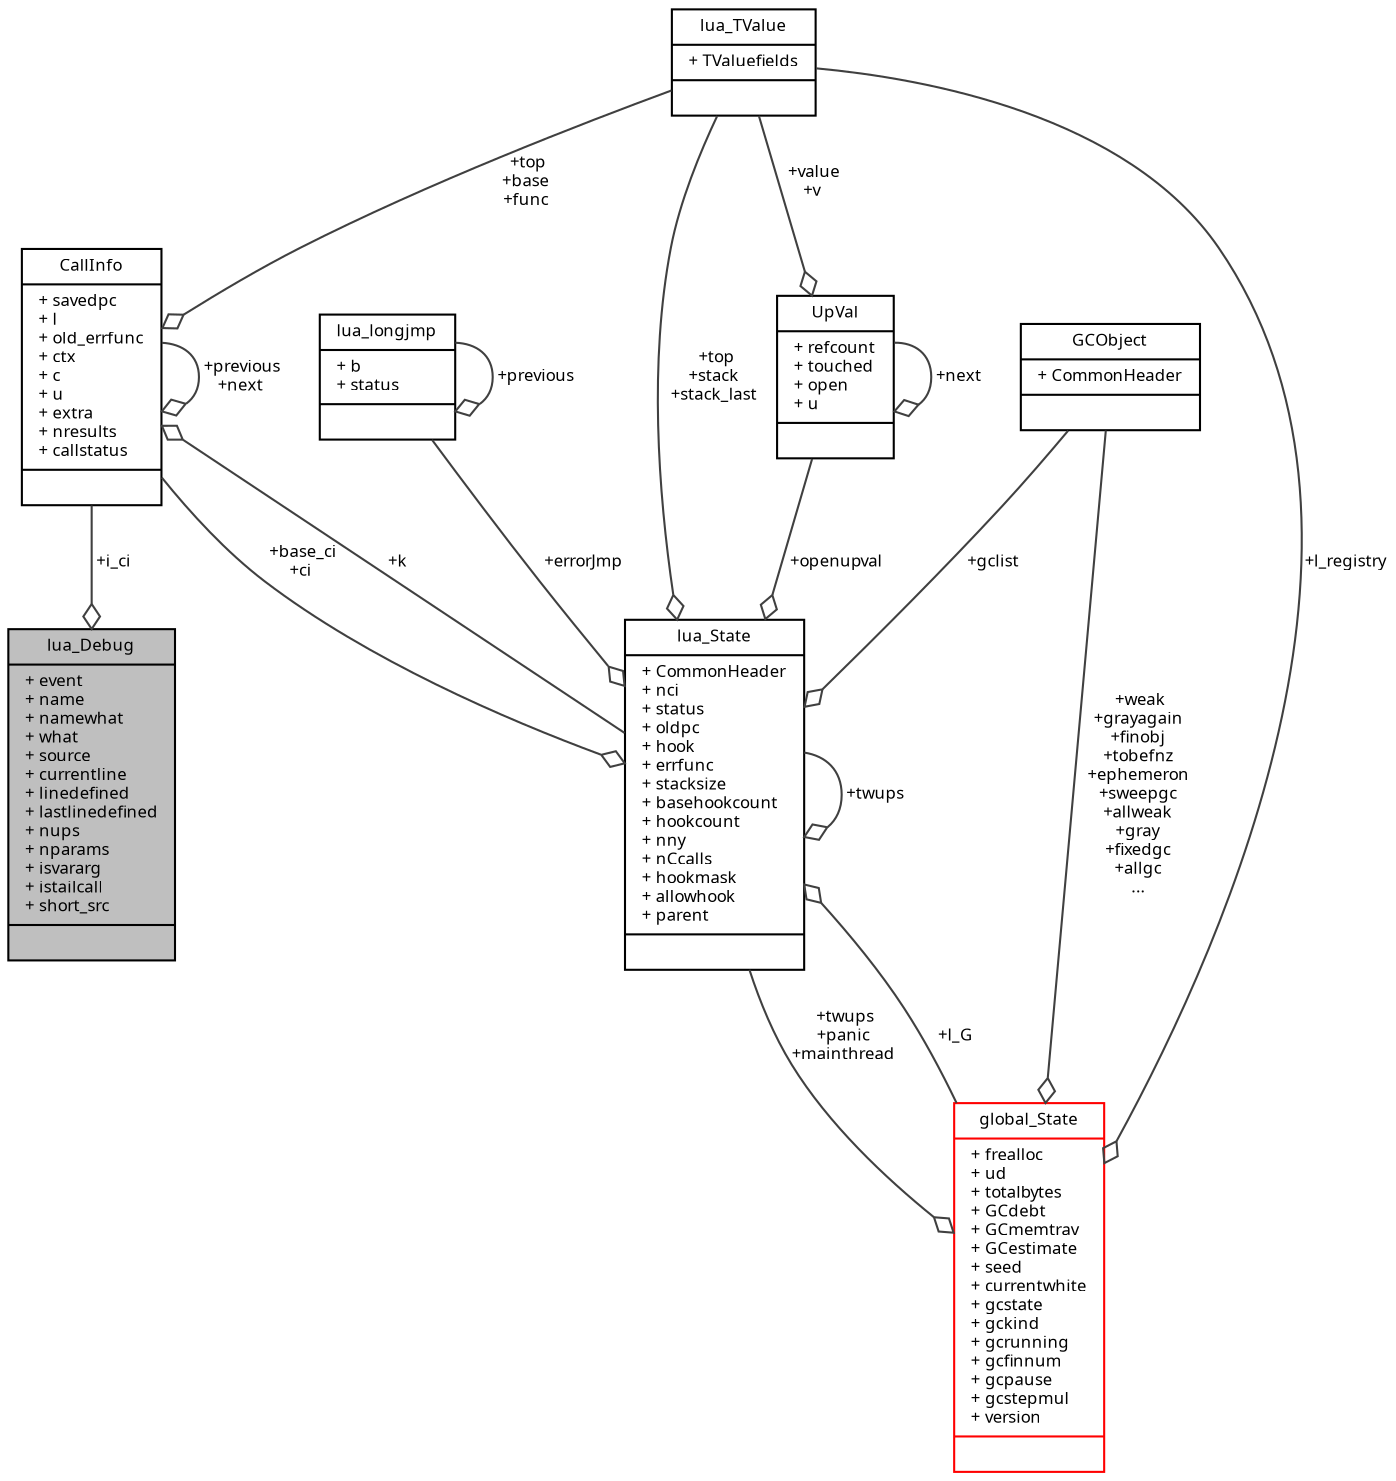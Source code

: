 digraph "lua_Debug"
{
  edge [fontname="Sans",fontsize="8",labelfontname="Sans",labelfontsize="8"];
  node [fontname="Sans",fontsize="8",shape=record];
  Node1 [label="{lua_Debug\n|+ event\l+ name\l+ namewhat\l+ what\l+ source\l+ currentline\l+ linedefined\l+ lastlinedefined\l+ nups\l+ nparams\l+ isvararg\l+ istailcall\l+ short_src\l|}",height=0.2,width=0.4,color="black", fillcolor="grey75", style="filled", fontcolor="black"];
  Node2 -> Node1 [color="grey25",fontsize="8",style="solid",label=" +i_ci" ,arrowhead="odiamond",fontname="Sans"];
  Node2 [label="{CallInfo\n|+ savedpc\l+ l\l+ old_errfunc\l+ ctx\l+ c\l+ u\l+ extra\l+ nresults\l+ callstatus\l|}",height=0.2,width=0.4,color="black", fillcolor="white", style="filled",URL="$struct_call_info.html"];
  Node3 -> Node2 [color="grey25",fontsize="8",style="solid",label=" +top\n+base\n+func" ,arrowhead="odiamond",fontname="Sans"];
  Node3 [label="{lua_TValue\n|+ TValuefields\l|}",height=0.2,width=0.4,color="black", fillcolor="white", style="filled",URL="$structlua___t_value.html"];
  Node4 -> Node2 [color="grey25",fontsize="8",style="solid",label=" +k" ,arrowhead="odiamond",fontname="Sans"];
  Node4 [label="{lua_State\n|+ CommonHeader\l+ nci\l+ status\l+ oldpc\l+ hook\l+ errfunc\l+ stacksize\l+ basehookcount\l+ hookcount\l+ nny\l+ nCcalls\l+ hookmask\l+ allowhook\l+ parent\l|}",height=0.2,width=0.4,color="black", fillcolor="white", style="filled",URL="$structlua___state.html"];
  Node5 -> Node4 [color="grey25",fontsize="8",style="solid",label=" +openupval" ,arrowhead="odiamond",fontname="Sans"];
  Node5 [label="{UpVal\n|+ refcount\l+ touched\l+ open\l+ u\l|}",height=0.2,width=0.4,color="black", fillcolor="white", style="filled",URL="$struct_up_val.html"];
  Node5 -> Node5 [color="grey25",fontsize="8",style="solid",label=" +next" ,arrowhead="odiamond",fontname="Sans"];
  Node3 -> Node5 [color="grey25",fontsize="8",style="solid",label=" +value\n+v" ,arrowhead="odiamond",fontname="Sans"];
  Node3 -> Node4 [color="grey25",fontsize="8",style="solid",label=" +top\n+stack\n+stack_last" ,arrowhead="odiamond",fontname="Sans"];
  Node6 -> Node4 [color="grey25",fontsize="8",style="solid",label=" +errorJmp" ,arrowhead="odiamond",fontname="Sans"];
  Node6 [label="{lua_longjmp\n|+ b\l+ status\l|}",height=0.2,width=0.4,color="black", fillcolor="white", style="filled",URL="$structlua__longjmp.html"];
  Node6 -> Node6 [color="grey25",fontsize="8",style="solid",label=" +previous" ,arrowhead="odiamond",fontname="Sans"];
  Node7 -> Node4 [color="grey25",fontsize="8",style="solid",label=" +l_G" ,arrowhead="odiamond",fontname="Sans"];
  Node7 [label="{global_State\n|+ frealloc\l+ ud\l+ totalbytes\l+ GCdebt\l+ GCmemtrav\l+ GCestimate\l+ seed\l+ currentwhite\l+ gcstate\l+ gckind\l+ gcrunning\l+ gcfinnum\l+ gcpause\l+ gcstepmul\l+ version\l|}",height=0.2,width=0.4,color="red", fillcolor="white", style="filled",URL="$structglobal___state.html"];
  Node3 -> Node7 [color="grey25",fontsize="8",style="solid",label=" +l_registry" ,arrowhead="odiamond",fontname="Sans"];
  Node8 -> Node7 [color="grey25",fontsize="8",style="solid",label=" +weak\n+grayagain\n+finobj\n+tobefnz\n+ephemeron\n+sweepgc\n+allweak\n+gray\n+fixedgc\n+allgc\n..." ,arrowhead="odiamond",fontname="Sans"];
  Node8 [label="{GCObject\n|+ CommonHeader\l|}",height=0.2,width=0.4,color="black", fillcolor="white", style="filled",URL="$struct_g_c_object.html"];
  Node4 -> Node7 [color="grey25",fontsize="8",style="solid",label=" +twups\n+panic\n+mainthread" ,arrowhead="odiamond",fontname="Sans"];
  Node8 -> Node4 [color="grey25",fontsize="8",style="solid",label=" +gclist" ,arrowhead="odiamond",fontname="Sans"];
  Node4 -> Node4 [color="grey25",fontsize="8",style="solid",label=" +twups" ,arrowhead="odiamond",fontname="Sans"];
  Node2 -> Node4 [color="grey25",fontsize="8",style="solid",label=" +base_ci\n+ci" ,arrowhead="odiamond",fontname="Sans"];
  Node2 -> Node2 [color="grey25",fontsize="8",style="solid",label=" +previous\n+next" ,arrowhead="odiamond",fontname="Sans"];
}

